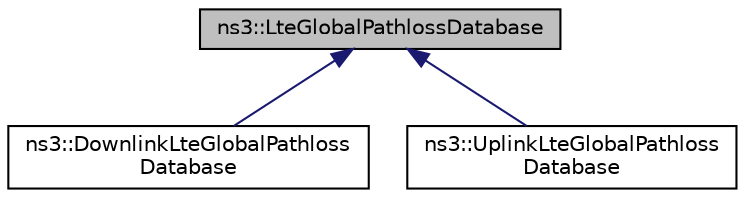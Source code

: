 digraph "ns3::LteGlobalPathlossDatabase"
{
 // LATEX_PDF_SIZE
  edge [fontname="Helvetica",fontsize="10",labelfontname="Helvetica",labelfontsize="10"];
  node [fontname="Helvetica",fontsize="10",shape=record];
  Node1 [label="ns3::LteGlobalPathlossDatabase",height=0.2,width=0.4,color="black", fillcolor="grey75", style="filled", fontcolor="black",tooltip="Store the last pathloss value for each TX-RX pair."];
  Node1 -> Node2 [dir="back",color="midnightblue",fontsize="10",style="solid",fontname="Helvetica"];
  Node2 [label="ns3::DownlinkLteGlobalPathloss\lDatabase",height=0.2,width=0.4,color="black", fillcolor="white", style="filled",URL="$classns3_1_1_downlink_lte_global_pathloss_database.html",tooltip="Store the last pathloss value for each TX-RX pair for downlink."];
  Node1 -> Node3 [dir="back",color="midnightblue",fontsize="10",style="solid",fontname="Helvetica"];
  Node3 [label="ns3::UplinkLteGlobalPathloss\lDatabase",height=0.2,width=0.4,color="black", fillcolor="white", style="filled",URL="$classns3_1_1_uplink_lte_global_pathloss_database.html",tooltip="Store the last pathloss value for each TX-RX pair for uplink."];
}
